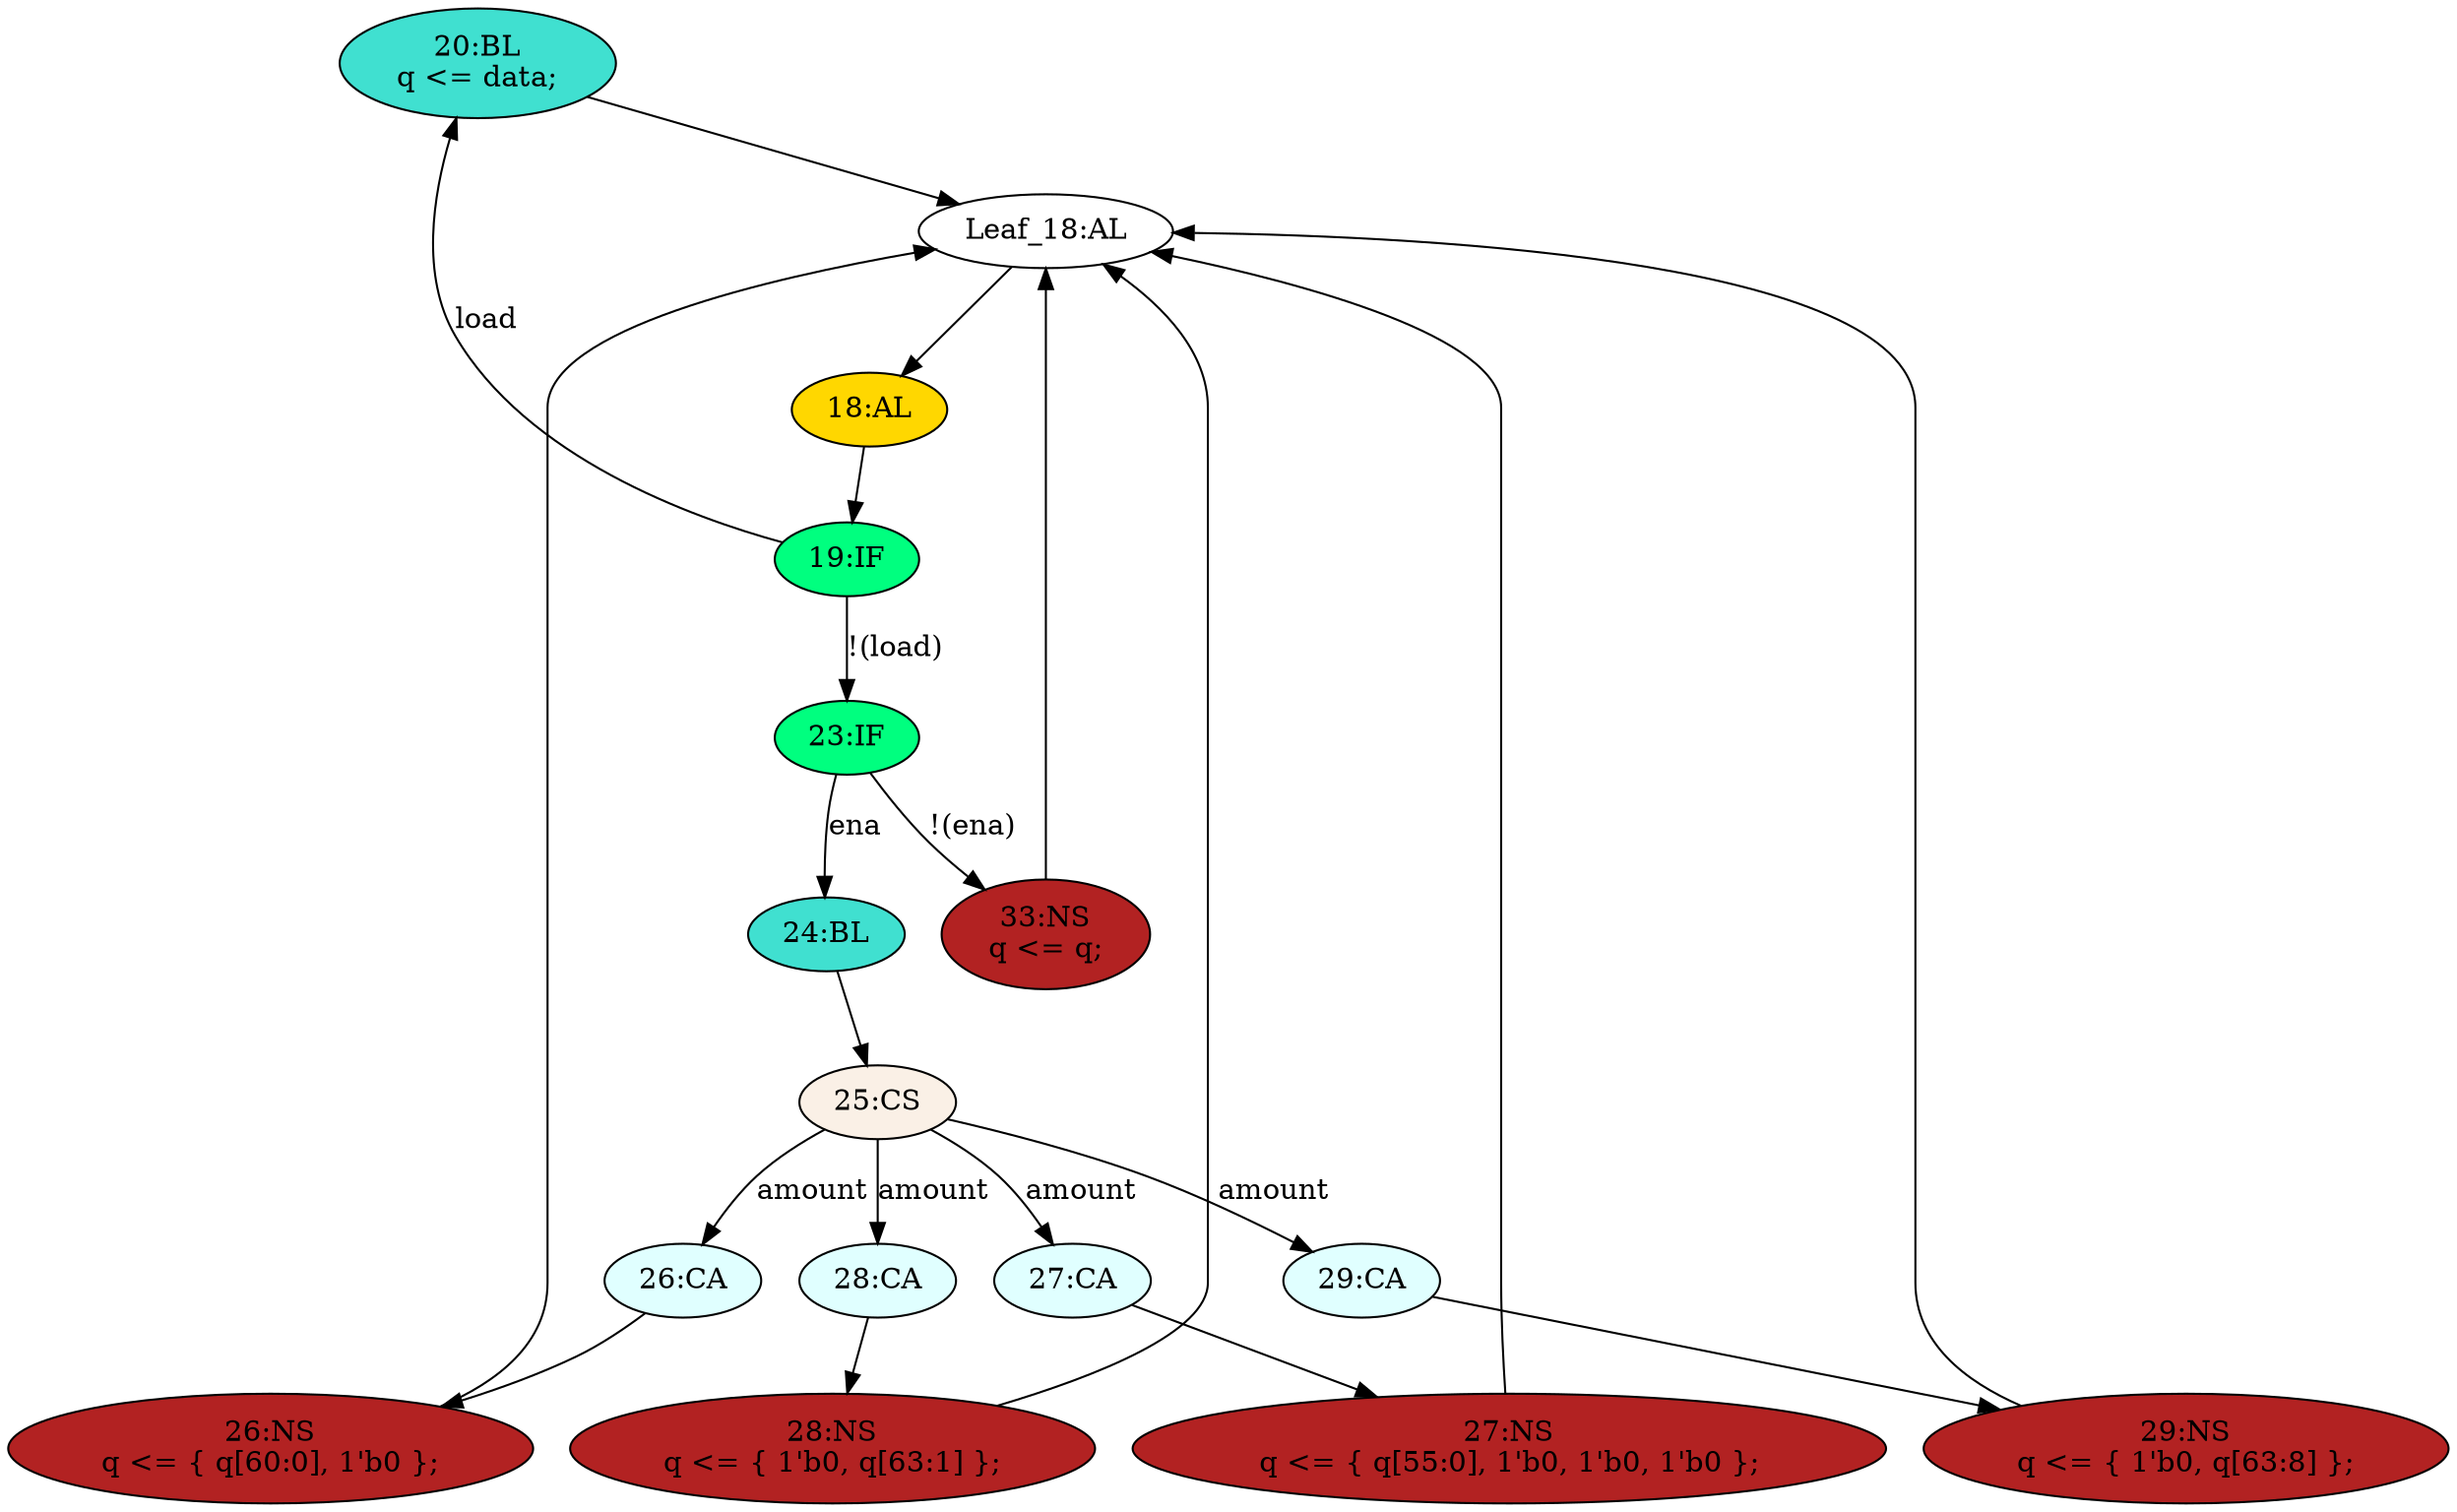 strict digraph "compose( ,  )" {
	node [label="\N"];
	"20:BL"	[ast="<pyverilog.vparser.ast.Block object at 0x7ffbee9b7090>",
		fillcolor=turquoise,
		label="20:BL
q <= data;",
		statements="[<pyverilog.vparser.ast.NonblockingSubstitution object at 0x7ffbee9a4610>]",
		style=filled,
		typ=Block];
	"Leaf_18:AL"	[def_var="['q']",
		label="Leaf_18:AL"];
	"20:BL" -> "Leaf_18:AL"	[cond="[]",
		lineno=None];
	"33:NS"	[ast="<pyverilog.vparser.ast.NonblockingSubstitution object at 0x7ffbee858810>",
		fillcolor=firebrick,
		label="33:NS
q <= q;",
		statements="[<pyverilog.vparser.ast.NonblockingSubstitution object at 0x7ffbee858810>]",
		style=filled,
		typ=NonblockingSubstitution];
	"33:NS" -> "Leaf_18:AL"	[cond="[]",
		lineno=None];
	"26:NS"	[ast="<pyverilog.vparser.ast.NonblockingSubstitution object at 0x7ffbee9bdd10>",
		fillcolor=firebrick,
		label="26:NS
q <= { q[60:0], 1'b0 };",
		statements="[<pyverilog.vparser.ast.NonblockingSubstitution object at 0x7ffbee9bdd10>]",
		style=filled,
		typ=NonblockingSubstitution];
	"26:NS" -> "Leaf_18:AL"	[cond="[]",
		lineno=None];
	"27:NS"	[ast="<pyverilog.vparser.ast.NonblockingSubstitution object at 0x7ffbee9a7ad0>",
		fillcolor=firebrick,
		label="27:NS
q <= { q[55:0], 1'b0, 1'b0, 1'b0 };",
		statements="[<pyverilog.vparser.ast.NonblockingSubstitution object at 0x7ffbee9a7ad0>]",
		style=filled,
		typ=NonblockingSubstitution];
	"27:NS" -> "Leaf_18:AL"	[cond="[]",
		lineno=None];
	"27:CA"	[ast="<pyverilog.vparser.ast.Case object at 0x7ffbee9a7850>",
		fillcolor=lightcyan,
		label="27:CA",
		statements="[]",
		style=filled,
		typ=Case];
	"27:CA" -> "27:NS"	[cond="[]",
		lineno=None];
	"18:AL"	[ast="<pyverilog.vparser.ast.Always object at 0x7ffbee9b71d0>",
		clk_sens=True,
		fillcolor=gold,
		label="18:AL",
		sens="['clk']",
		statements="[]",
		style=filled,
		typ=Always,
		use_var="['load', 'ena', 'amount', 'data', 'q']"];
	"Leaf_18:AL" -> "18:AL";
	"28:NS"	[ast="<pyverilog.vparser.ast.NonblockingSubstitution object at 0x7ffbeec6ad10>",
		fillcolor=firebrick,
		label="28:NS
q <= { 1'b0, q[63:1] };",
		statements="[<pyverilog.vparser.ast.NonblockingSubstitution object at 0x7ffbeec6ad10>]",
		style=filled,
		typ=NonblockingSubstitution];
	"28:NS" -> "Leaf_18:AL"	[cond="[]",
		lineno=None];
	"24:BL"	[ast="<pyverilog.vparser.ast.Block object at 0x7ffbee94ecd0>",
		fillcolor=turquoise,
		label="24:BL",
		statements="[]",
		style=filled,
		typ=Block];
	"25:CS"	[ast="<pyverilog.vparser.ast.CaseStatement object at 0x7ffbeec6ad90>",
		fillcolor=linen,
		label="25:CS",
		statements="[]",
		style=filled,
		typ=CaseStatement];
	"24:BL" -> "25:CS"	[cond="[]",
		lineno=None];
	"19:IF"	[ast="<pyverilog.vparser.ast.IfStatement object at 0x7ffbee9a4890>",
		fillcolor=springgreen,
		label="19:IF",
		statements="[]",
		style=filled,
		typ=IfStatement];
	"19:IF" -> "20:BL"	[cond="['load']",
		label=load,
		lineno=19];
	"23:IF"	[ast="<pyverilog.vparser.ast.IfStatement object at 0x7ffbee94e290>",
		fillcolor=springgreen,
		label="23:IF",
		statements="[]",
		style=filled,
		typ=IfStatement];
	"19:IF" -> "23:IF"	[cond="['load']",
		label="!(load)",
		lineno=19];
	"29:NS"	[ast="<pyverilog.vparser.ast.NonblockingSubstitution object at 0x7ffbee858610>",
		fillcolor=firebrick,
		label="29:NS
q <= { 1'b0, q[63:8] };",
		statements="[<pyverilog.vparser.ast.NonblockingSubstitution object at 0x7ffbee858610>]",
		style=filled,
		typ=NonblockingSubstitution];
	"29:NS" -> "Leaf_18:AL"	[cond="[]",
		lineno=None];
	"18:AL" -> "19:IF"	[cond="[]",
		lineno=None];
	"23:IF" -> "33:NS"	[cond="['ena']",
		label="!(ena)",
		lineno=23];
	"23:IF" -> "24:BL"	[cond="['ena']",
		label=ena,
		lineno=23];
	"26:CA"	[ast="<pyverilog.vparser.ast.Case object at 0x7ffbee9b2390>",
		fillcolor=lightcyan,
		label="26:CA",
		statements="[]",
		style=filled,
		typ=Case];
	"26:CA" -> "26:NS"	[cond="[]",
		lineno=None];
	"29:CA"	[ast="<pyverilog.vparser.ast.Case object at 0x7ffbee9c6550>",
		fillcolor=lightcyan,
		label="29:CA",
		statements="[]",
		style=filled,
		typ=Case];
	"29:CA" -> "29:NS"	[cond="[]",
		lineno=None];
	"25:CS" -> "27:CA"	[cond="['amount']",
		label=amount,
		lineno=25];
	"25:CS" -> "26:CA"	[cond="['amount']",
		label=amount,
		lineno=25];
	"25:CS" -> "29:CA"	[cond="['amount']",
		label=amount,
		lineno=25];
	"28:CA"	[ast="<pyverilog.vparser.ast.Case object at 0x7ffbeed1ee50>",
		fillcolor=lightcyan,
		label="28:CA",
		statements="[]",
		style=filled,
		typ=Case];
	"25:CS" -> "28:CA"	[cond="['amount']",
		label=amount,
		lineno=25];
	"28:CA" -> "28:NS"	[cond="[]",
		lineno=None];
}
